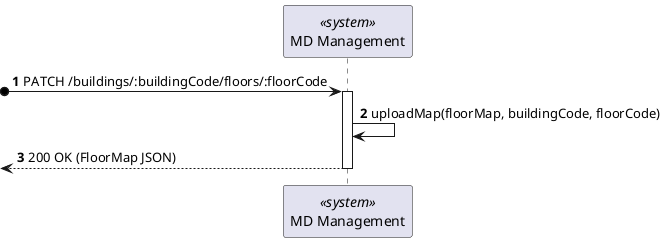 @startuml process-view
autonumber
participant SYS as "MD Management" <<system>>

?o-> SYS : PATCH /buildings/:buildingCode/floors/:floorCode
activate SYS

SYS -> SYS : uploadMap(floorMap, buildingCode, floorCode)
<-- SYS : 200 OK (FloorMap JSON)
deactivate SYS

@enduml
